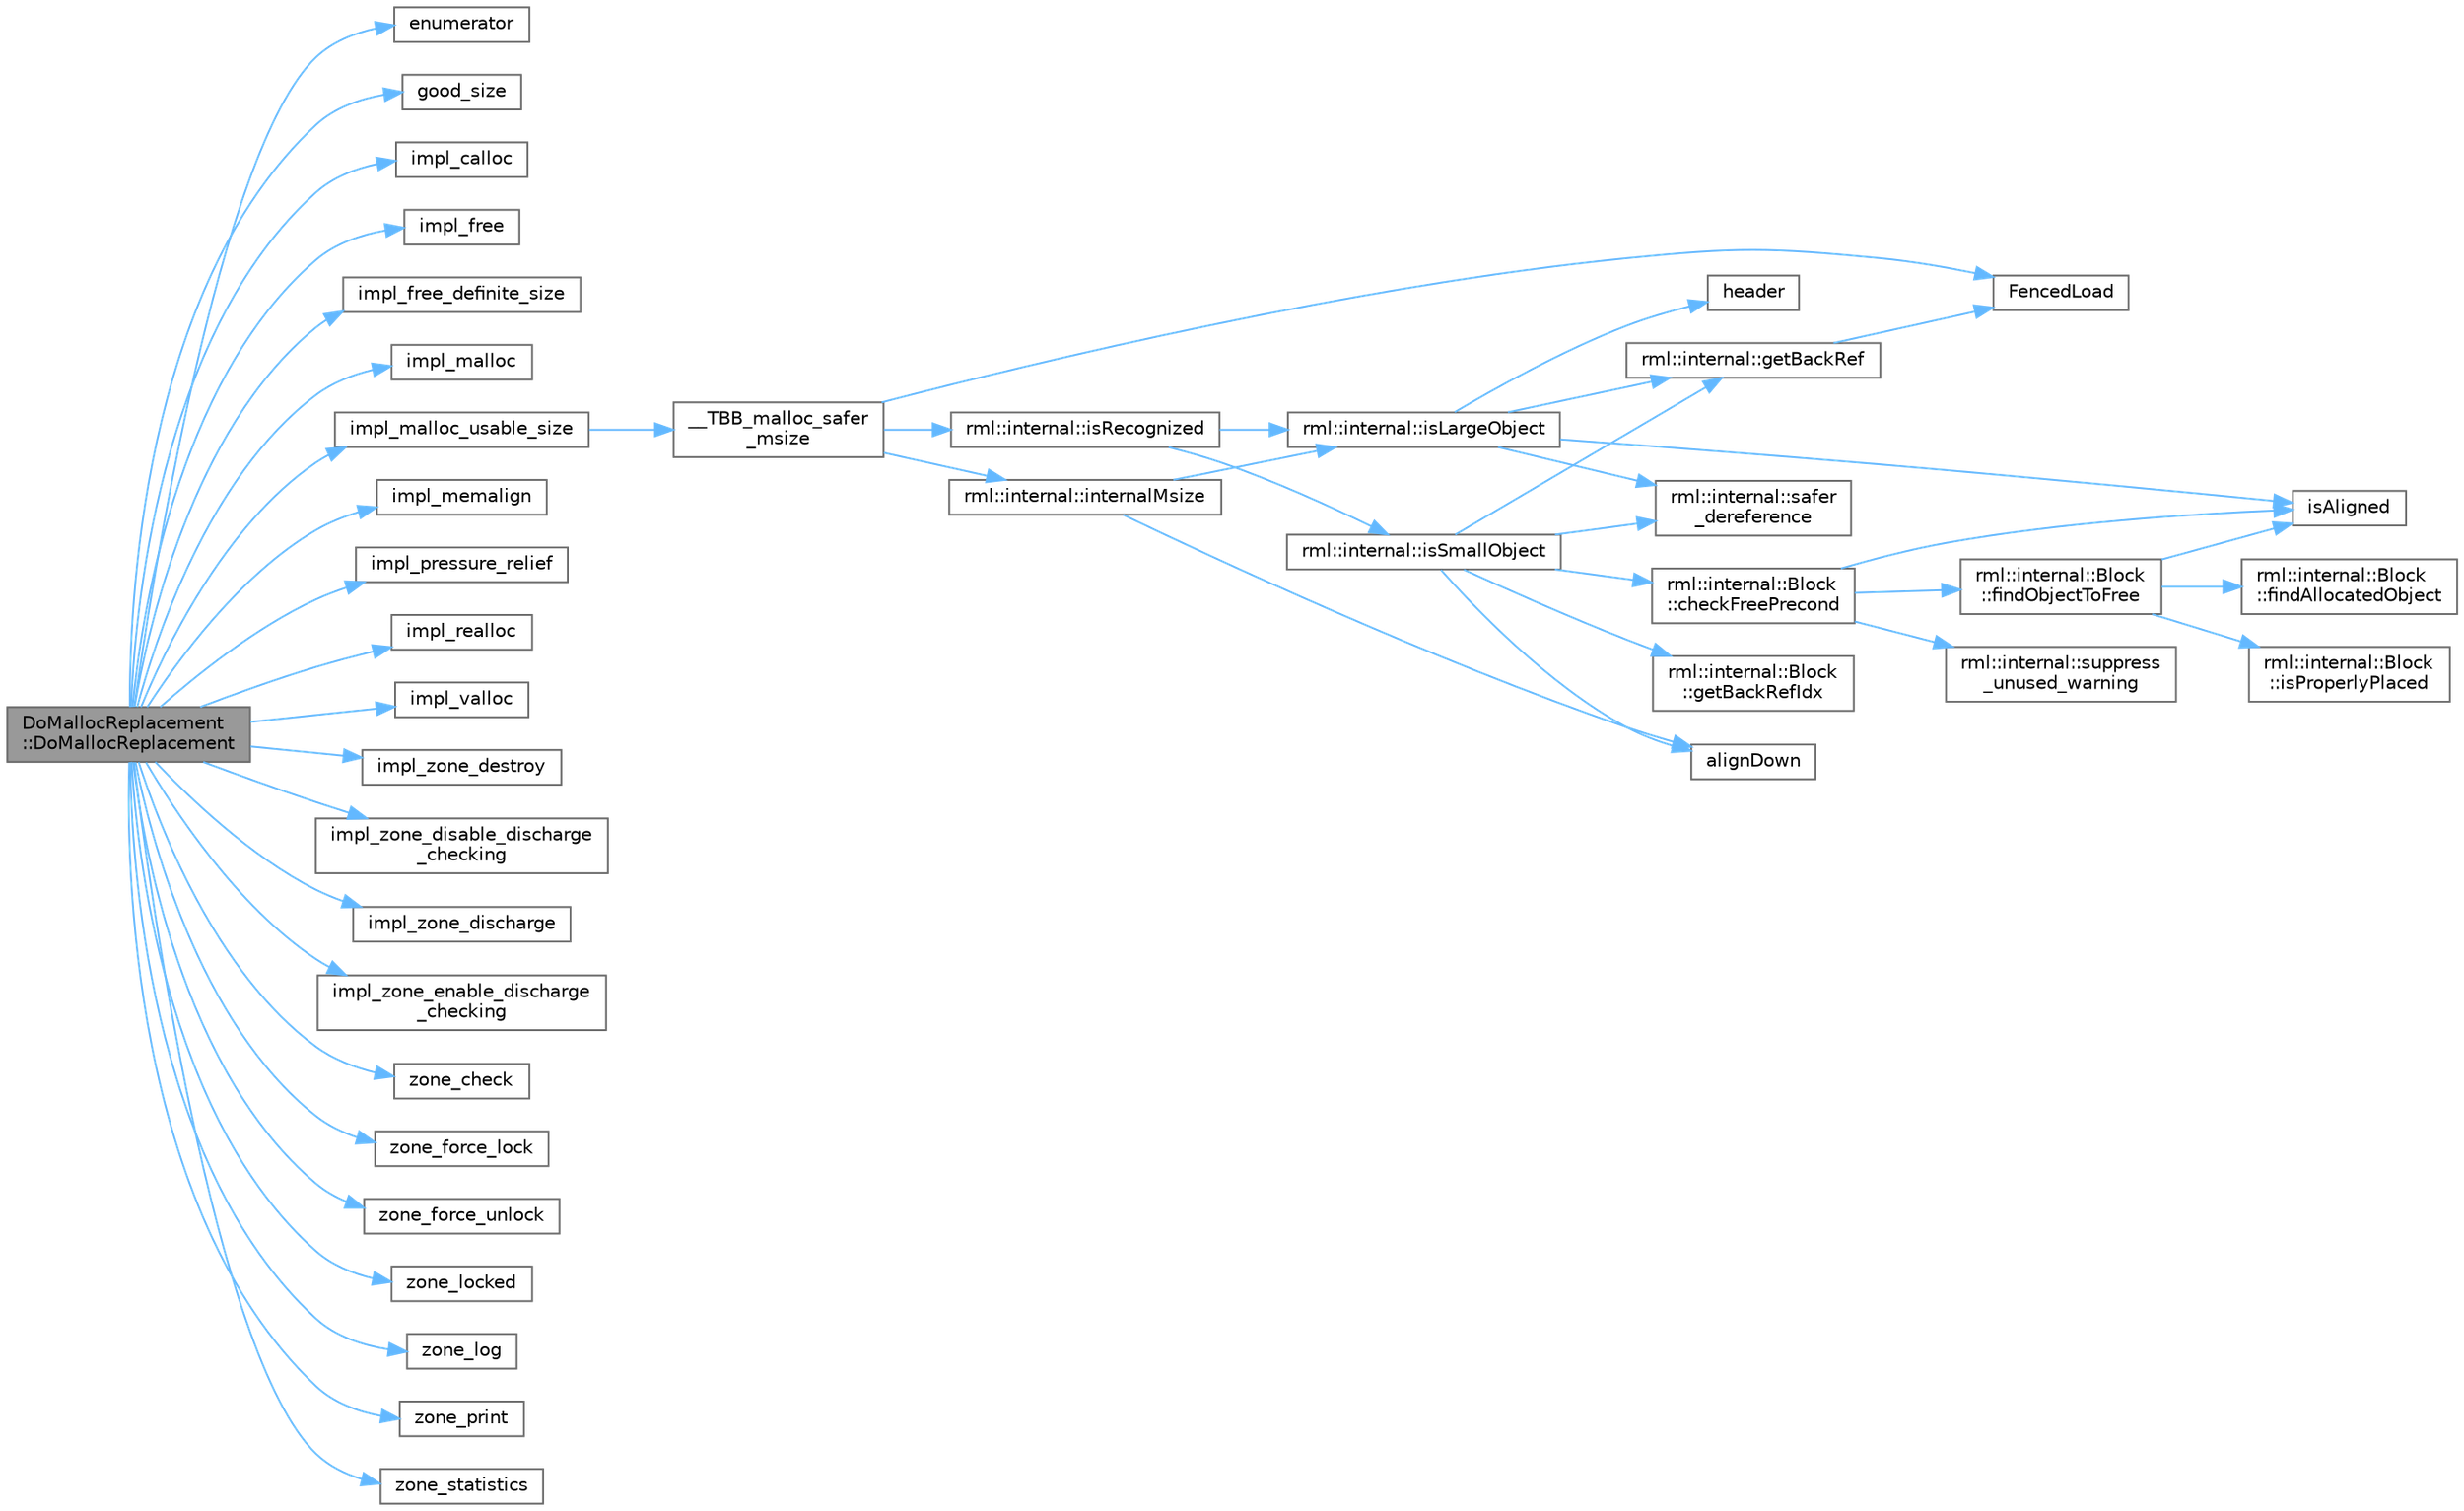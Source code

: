 digraph "DoMallocReplacement::DoMallocReplacement"
{
 // LATEX_PDF_SIZE
  bgcolor="transparent";
  edge [fontname=Helvetica,fontsize=10,labelfontname=Helvetica,labelfontsize=10];
  node [fontname=Helvetica,fontsize=10,shape=box,height=0.2,width=0.4];
  rankdir="LR";
  Node1 [id="Node000001",label="DoMallocReplacement\l::DoMallocReplacement",height=0.2,width=0.4,color="gray40", fillcolor="grey60", style="filled", fontcolor="black",tooltip=" "];
  Node1 -> Node2 [id="edge1_Node000001_Node000002",color="steelblue1",style="solid",tooltip=" "];
  Node2 [id="Node000002",label="enumerator",height=0.2,width=0.4,color="grey40", fillcolor="white", style="filled",URL="$proxy__overload__osx_8h.html#a53069de59a11da85af66509d17004bef",tooltip=" "];
  Node1 -> Node3 [id="edge2_Node000001_Node000003",color="steelblue1",style="solid",tooltip=" "];
  Node3 [id="Node000003",label="good_size",height=0.2,width=0.4,color="grey40", fillcolor="white", style="filled",URL="$proxy__overload__osx_8h.html#aadeeebab3dc2519001679d69234b6691",tooltip=" "];
  Node1 -> Node4 [id="edge3_Node000001_Node000004",color="steelblue1",style="solid",tooltip=" "];
  Node4 [id="Node000004",label="impl_calloc",height=0.2,width=0.4,color="grey40", fillcolor="white", style="filled",URL="$proxy__overload__osx_8h.html#a2dfbff272054be7b2b7abb2fa3ef6448",tooltip=" "];
  Node1 -> Node5 [id="edge4_Node000001_Node000005",color="steelblue1",style="solid",tooltip=" "];
  Node5 [id="Node000005",label="impl_free",height=0.2,width=0.4,color="grey40", fillcolor="white", style="filled",URL="$proxy__overload__osx_8h.html#a84ddc2a3d925a786181875fc3daab548",tooltip=" "];
  Node1 -> Node6 [id="edge5_Node000001_Node000006",color="steelblue1",style="solid",tooltip=" "];
  Node6 [id="Node000006",label="impl_free_definite_size",height=0.2,width=0.4,color="grey40", fillcolor="white", style="filled",URL="$proxy__overload__osx_8h.html#a33bbc1fc04a024b01da534e690ab52b8",tooltip=" "];
  Node1 -> Node7 [id="edge6_Node000001_Node000007",color="steelblue1",style="solid",tooltip=" "];
  Node7 [id="Node000007",label="impl_malloc",height=0.2,width=0.4,color="grey40", fillcolor="white", style="filled",URL="$proxy__overload__osx_8h.html#aec425f8b43936493cb0867f72d601701",tooltip=" "];
  Node1 -> Node8 [id="edge7_Node000001_Node000008",color="steelblue1",style="solid",tooltip=" "];
  Node8 [id="Node000008",label="impl_malloc_usable_size",height=0.2,width=0.4,color="grey40", fillcolor="white", style="filled",URL="$proxy__overload__osx_8h.html#aa93464696fe9218f19f0be3b46b41aa6",tooltip=" "];
  Node8 -> Node9 [id="edge8_Node000008_Node000009",color="steelblue1",style="solid",tooltip=" "];
  Node9 [id="Node000009",label="__TBB_malloc_safer\l_msize",height=0.2,width=0.4,color="grey40", fillcolor="white", style="filled",URL="$frontend_8cpp.html#a1880626319a708ab26ef0d5af087fbef",tooltip=" "];
  Node9 -> Node10 [id="edge9_Node000009_Node000010",color="steelblue1",style="solid",tooltip=" "];
  Node10 [id="Node000010",label="FencedLoad",height=0.2,width=0.4,color="grey40", fillcolor="white", style="filled",URL="$_synchronize_8h.html#a0792980ea26344eaf2fc0a4112b5d848",tooltip=" "];
  Node9 -> Node11 [id="edge10_Node000009_Node000011",color="steelblue1",style="solid",tooltip=" "];
  Node11 [id="Node000011",label="rml::internal::internalMsize",height=0.2,width=0.4,color="grey40", fillcolor="white", style="filled",URL="$namespacerml_1_1internal.html#a2687be7826e3608802f99d6d2d63f748",tooltip=" "];
  Node11 -> Node12 [id="edge11_Node000011_Node000012",color="steelblue1",style="solid",tooltip=" "];
  Node12 [id="Node000012",label="alignDown",height=0.2,width=0.4,color="grey40", fillcolor="white", style="filled",URL="$shared__utils_8h.html#ab3918cd2395835f90b78b96d4e1e2390",tooltip=" "];
  Node11 -> Node13 [id="edge12_Node000011_Node000013",color="steelblue1",style="solid",tooltip=" "];
  Node13 [id="Node000013",label="rml::internal::isLargeObject",height=0.2,width=0.4,color="grey40", fillcolor="white", style="filled",URL="$namespacerml_1_1internal.html#a730f387568a0a522e003dca4246eb393",tooltip=" "];
  Node13 -> Node14 [id="edge13_Node000013_Node000014",color="steelblue1",style="solid",tooltip=" "];
  Node14 [id="Node000014",label="rml::internal::getBackRef",height=0.2,width=0.4,color="grey40", fillcolor="white", style="filled",URL="$namespacerml_1_1internal.html#a674d3a46d675ee1887142a9118f48927",tooltip=" "];
  Node14 -> Node10 [id="edge14_Node000014_Node000010",color="steelblue1",style="solid",tooltip=" "];
  Node13 -> Node15 [id="edge15_Node000013_Node000015",color="steelblue1",style="solid",tooltip=" "];
  Node15 [id="Node000015",label="header",height=0.2,width=0.4,color="grey40", fillcolor="white", style="filled",URL="$cblat1_8f.html#a410931b600854e6dd3e253731606117e",tooltip=" "];
  Node13 -> Node16 [id="edge16_Node000013_Node000016",color="steelblue1",style="solid",tooltip=" "];
  Node16 [id="Node000016",label="isAligned",height=0.2,width=0.4,color="grey40", fillcolor="white", style="filled",URL="$_customize_8h.html#a717f2c2c0501922cd654a5ebf49b287e",tooltip=" "];
  Node13 -> Node17 [id="edge17_Node000013_Node000017",color="steelblue1",style="solid",tooltip=" "];
  Node17 [id="Node000017",label="rml::internal::safer\l_dereference",height=0.2,width=0.4,color="grey40", fillcolor="white", style="filled",URL="$namespacerml_1_1internal.html#ad1ffc431b9c2d1e7109a72599d761792",tooltip=" "];
  Node9 -> Node18 [id="edge18_Node000009_Node000018",color="steelblue1",style="solid",tooltip=" "];
  Node18 [id="Node000018",label="rml::internal::isRecognized",height=0.2,width=0.4,color="grey40", fillcolor="white", style="filled",URL="$namespacerml_1_1internal.html#abe52e5f71a9571929c11e06738d0864f",tooltip=" "];
  Node18 -> Node13 [id="edge19_Node000018_Node000013",color="steelblue1",style="solid",tooltip=" "];
  Node18 -> Node19 [id="edge20_Node000018_Node000019",color="steelblue1",style="solid",tooltip=" "];
  Node19 [id="Node000019",label="rml::internal::isSmallObject",height=0.2,width=0.4,color="grey40", fillcolor="white", style="filled",URL="$namespacerml_1_1internal.html#a44371ad68e0e7931776e8e128764ae79",tooltip=" "];
  Node19 -> Node12 [id="edge21_Node000019_Node000012",color="steelblue1",style="solid",tooltip=" "];
  Node19 -> Node20 [id="edge22_Node000019_Node000020",color="steelblue1",style="solid",tooltip=" "];
  Node20 [id="Node000020",label="rml::internal::Block\l::checkFreePrecond",height=0.2,width=0.4,color="grey40", fillcolor="white", style="filled",URL="$classrml_1_1internal_1_1_block.html#adb4bc8e99527a3f6f6c0252fd7d550f8",tooltip=" "];
  Node20 -> Node21 [id="edge23_Node000020_Node000021",color="steelblue1",style="solid",tooltip=" "];
  Node21 [id="Node000021",label="rml::internal::Block\l::findObjectToFree",height=0.2,width=0.4,color="grey40", fillcolor="white", style="filled",URL="$classrml_1_1internal_1_1_block.html#a1cc1c9493f28b26a694f9206d2b82f3c",tooltip=" "];
  Node21 -> Node22 [id="edge24_Node000021_Node000022",color="steelblue1",style="solid",tooltip=" "];
  Node22 [id="Node000022",label="rml::internal::Block\l::findAllocatedObject",height=0.2,width=0.4,color="grey40", fillcolor="white", style="filled",URL="$classrml_1_1internal_1_1_block.html#a40ba10a264d6930e09da78ecfc9034a7",tooltip=" "];
  Node21 -> Node16 [id="edge25_Node000021_Node000016",color="steelblue1",style="solid",tooltip=" "];
  Node21 -> Node23 [id="edge26_Node000021_Node000023",color="steelblue1",style="solid",tooltip=" "];
  Node23 [id="Node000023",label="rml::internal::Block\l::isProperlyPlaced",height=0.2,width=0.4,color="grey40", fillcolor="white", style="filled",URL="$classrml_1_1internal_1_1_block.html#a0784348220b090a74a437cc7a61d0c88",tooltip=" "];
  Node20 -> Node16 [id="edge27_Node000020_Node000016",color="steelblue1",style="solid",tooltip=" "];
  Node20 -> Node24 [id="edge28_Node000020_Node000024",color="steelblue1",style="solid",tooltip=" "];
  Node24 [id="Node000024",label="rml::internal::suppress\l_unused_warning",height=0.2,width=0.4,color="grey40", fillcolor="white", style="filled",URL="$namespacerml_1_1internal.html#acf3df9c7e1c2baec44e3dab2d8f1ee42",tooltip="Utility template function to prevent \"unused\" warnings by various compilers."];
  Node19 -> Node14 [id="edge29_Node000019_Node000014",color="steelblue1",style="solid",tooltip=" "];
  Node19 -> Node25 [id="edge30_Node000019_Node000025",color="steelblue1",style="solid",tooltip=" "];
  Node25 [id="Node000025",label="rml::internal::Block\l::getBackRefIdx",height=0.2,width=0.4,color="grey40", fillcolor="white", style="filled",URL="$classrml_1_1internal_1_1_block.html#a3e5bded9feaecc0d3c5cacb5e859aa63",tooltip=" "];
  Node19 -> Node17 [id="edge31_Node000019_Node000017",color="steelblue1",style="solid",tooltip=" "];
  Node1 -> Node26 [id="edge32_Node000001_Node000026",color="steelblue1",style="solid",tooltip=" "];
  Node26 [id="Node000026",label="impl_memalign",height=0.2,width=0.4,color="grey40", fillcolor="white", style="filled",URL="$proxy__overload__osx_8h.html#ad87107e7a667362c8d69eab84f4c81b3",tooltip=" "];
  Node1 -> Node27 [id="edge33_Node000001_Node000027",color="steelblue1",style="solid",tooltip=" "];
  Node27 [id="Node000027",label="impl_pressure_relief",height=0.2,width=0.4,color="grey40", fillcolor="white", style="filled",URL="$proxy__overload__osx_8h.html#a46a42f36e583f3c95fded09d80bff7c2",tooltip=" "];
  Node1 -> Node28 [id="edge34_Node000001_Node000028",color="steelblue1",style="solid",tooltip=" "];
  Node28 [id="Node000028",label="impl_realloc",height=0.2,width=0.4,color="grey40", fillcolor="white", style="filled",URL="$proxy__overload__osx_8h.html#ad6b13daf53f0447a4d5836cc114e1ba9",tooltip=" "];
  Node1 -> Node29 [id="edge35_Node000001_Node000029",color="steelblue1",style="solid",tooltip=" "];
  Node29 [id="Node000029",label="impl_valloc",height=0.2,width=0.4,color="grey40", fillcolor="white", style="filled",URL="$proxy__overload__osx_8h.html#a71b4b3ef22a5a166d5c429d037ecc232",tooltip=" "];
  Node1 -> Node30 [id="edge36_Node000001_Node000030",color="steelblue1",style="solid",tooltip=" "];
  Node30 [id="Node000030",label="impl_zone_destroy",height=0.2,width=0.4,color="grey40", fillcolor="white", style="filled",URL="$proxy__overload__osx_8h.html#a730a9c8ae7c8f2a8aec1ec7f8b883b99",tooltip=" "];
  Node1 -> Node31 [id="edge37_Node000001_Node000031",color="steelblue1",style="solid",tooltip=" "];
  Node31 [id="Node000031",label="impl_zone_disable_discharge\l_checking",height=0.2,width=0.4,color="grey40", fillcolor="white", style="filled",URL="$proxy__overload__osx_8h.html#a0ebc08714841f0218fa539f1488751ea",tooltip=" "];
  Node1 -> Node32 [id="edge38_Node000001_Node000032",color="steelblue1",style="solid",tooltip=" "];
  Node32 [id="Node000032",label="impl_zone_discharge",height=0.2,width=0.4,color="grey40", fillcolor="white", style="filled",URL="$proxy__overload__osx_8h.html#aef2ed47c645baf67528efccecd797224",tooltip=" "];
  Node1 -> Node33 [id="edge39_Node000001_Node000033",color="steelblue1",style="solid",tooltip=" "];
  Node33 [id="Node000033",label="impl_zone_enable_discharge\l_checking",height=0.2,width=0.4,color="grey40", fillcolor="white", style="filled",URL="$proxy__overload__osx_8h.html#ab816678be47b90b261e074e01ad2e5af",tooltip=" "];
  Node1 -> Node34 [id="edge40_Node000001_Node000034",color="steelblue1",style="solid",tooltip=" "];
  Node34 [id="Node000034",label="zone_check",height=0.2,width=0.4,color="grey40", fillcolor="white", style="filled",URL="$proxy__overload__osx_8h.html#a34edfe5c4b33033fd1a02b6f1406fd59",tooltip=" "];
  Node1 -> Node35 [id="edge41_Node000001_Node000035",color="steelblue1",style="solid",tooltip=" "];
  Node35 [id="Node000035",label="zone_force_lock",height=0.2,width=0.4,color="grey40", fillcolor="white", style="filled",URL="$proxy__overload__osx_8h.html#a794482ddf2d0512a680e86da6997c8d3",tooltip=" "];
  Node1 -> Node36 [id="edge42_Node000001_Node000036",color="steelblue1",style="solid",tooltip=" "];
  Node36 [id="Node000036",label="zone_force_unlock",height=0.2,width=0.4,color="grey40", fillcolor="white", style="filled",URL="$proxy__overload__osx_8h.html#a41e90f369430fb4309e6cd22dd71cd2b",tooltip=" "];
  Node1 -> Node37 [id="edge43_Node000001_Node000037",color="steelblue1",style="solid",tooltip=" "];
  Node37 [id="Node000037",label="zone_locked",height=0.2,width=0.4,color="grey40", fillcolor="white", style="filled",URL="$proxy__overload__osx_8h.html#a6bed2b6f1cc96f26a73747a5fe5a2c11",tooltip=" "];
  Node1 -> Node38 [id="edge44_Node000001_Node000038",color="steelblue1",style="solid",tooltip=" "];
  Node38 [id="Node000038",label="zone_log",height=0.2,width=0.4,color="grey40", fillcolor="white", style="filled",URL="$proxy__overload__osx_8h.html#ade98989429a4307967e007cc55fc249e",tooltip=" "];
  Node1 -> Node39 [id="edge45_Node000001_Node000039",color="steelblue1",style="solid",tooltip=" "];
  Node39 [id="Node000039",label="zone_print",height=0.2,width=0.4,color="grey40", fillcolor="white", style="filled",URL="$proxy__overload__osx_8h.html#a3c409bd16fcb99caf38327c0906210a8",tooltip=" "];
  Node1 -> Node40 [id="edge46_Node000001_Node000040",color="steelblue1",style="solid",tooltip=" "];
  Node40 [id="Node000040",label="zone_statistics",height=0.2,width=0.4,color="grey40", fillcolor="white", style="filled",URL="$proxy__overload__osx_8h.html#a4db16c4012ffccf6c42453e6f1a4cabd",tooltip=" "];
}
